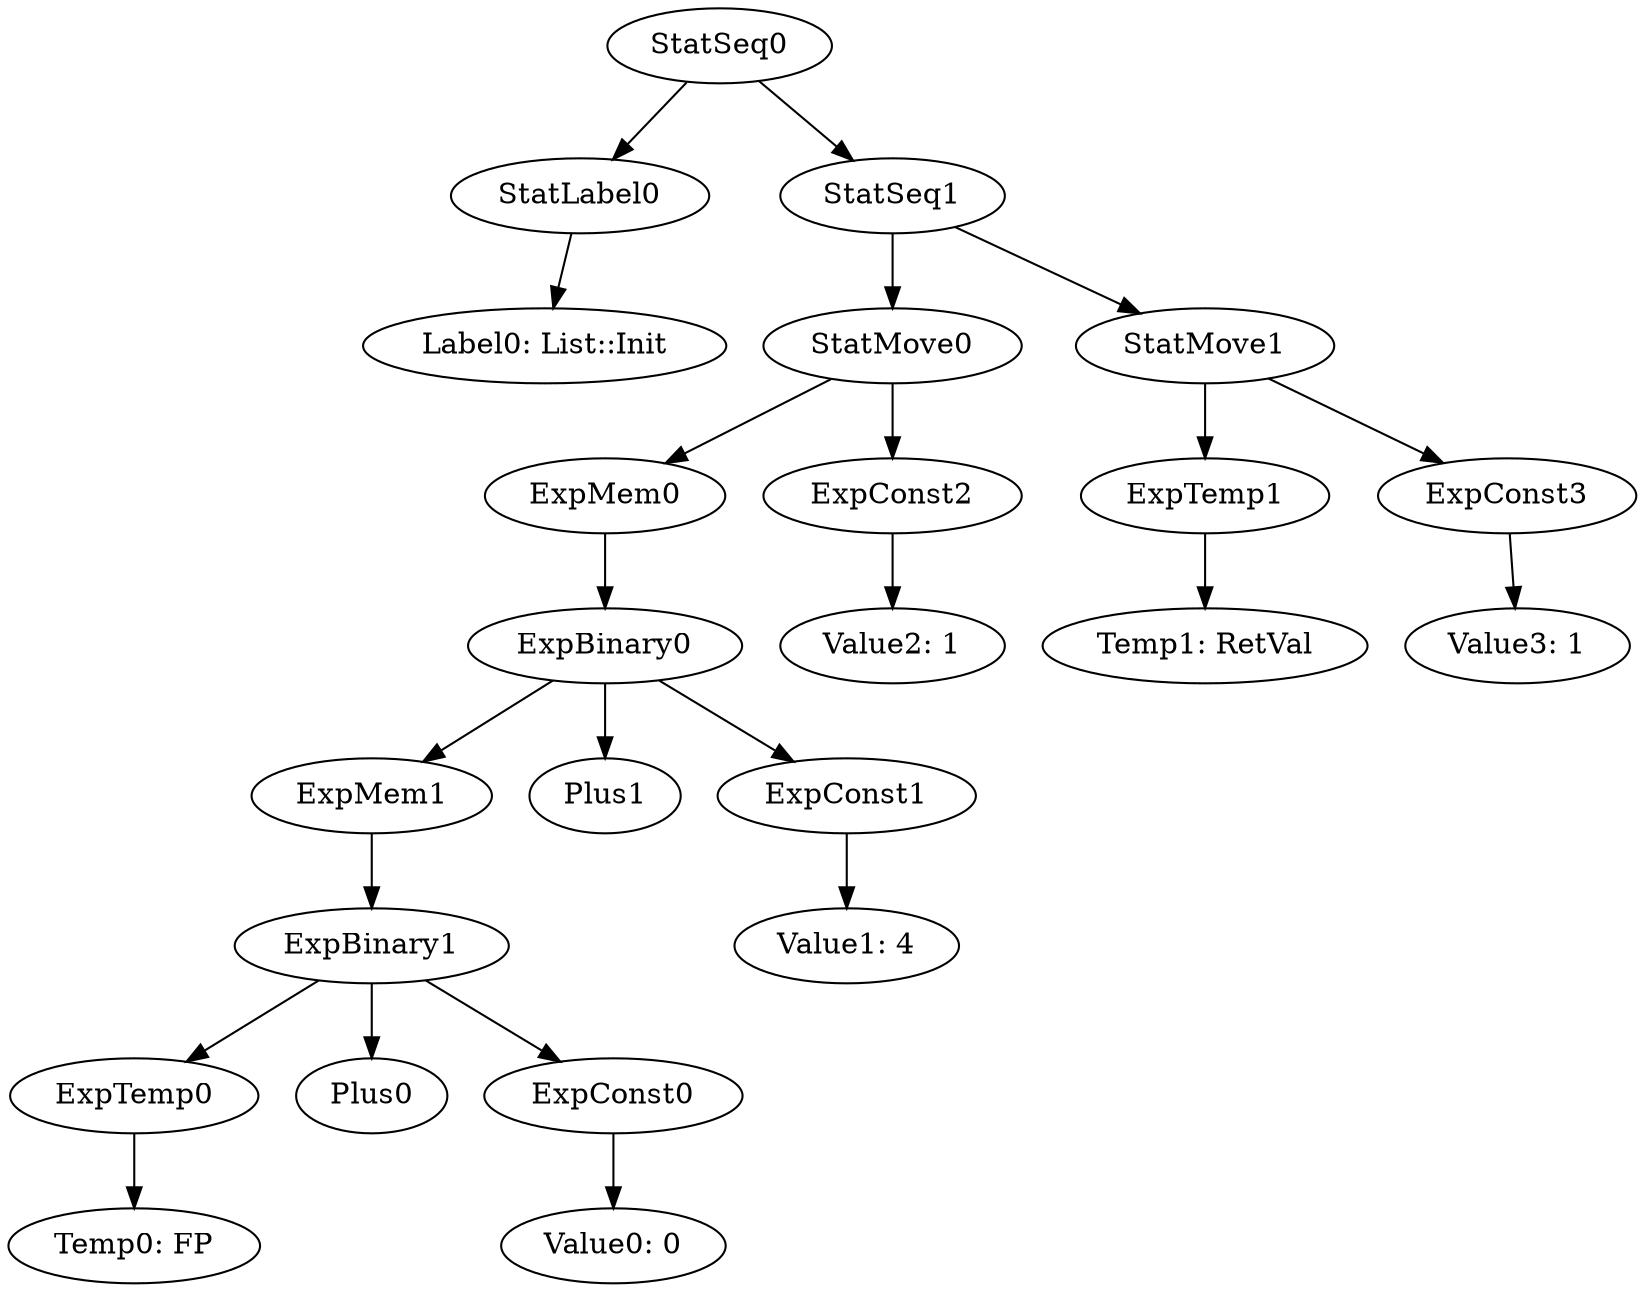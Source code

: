 digraph {
	ordering = out;
	ExpTemp1 -> "Temp1: RetVal";
	StatSeq1 -> StatMove0;
	StatSeq1 -> StatMove1;
	ExpConst3 -> "Value3: 1";
	ExpConst2 -> "Value2: 1";
	StatMove1 -> ExpTemp1;
	StatMove1 -> ExpConst3;
	ExpConst1 -> "Value1: 4";
	ExpTemp0 -> "Temp0: FP";
	StatSeq0 -> StatLabel0;
	StatSeq0 -> StatSeq1;
	StatLabel0 -> "Label0: List::Init";
	ExpConst0 -> "Value0: 0";
	ExpMem1 -> ExpBinary1;
	ExpBinary1 -> ExpTemp0;
	ExpBinary1 -> Plus0;
	ExpBinary1 -> ExpConst0;
	ExpMem0 -> ExpBinary0;
	ExpBinary0 -> ExpMem1;
	ExpBinary0 -> Plus1;
	ExpBinary0 -> ExpConst1;
	StatMove0 -> ExpMem0;
	StatMove0 -> ExpConst2;
}

